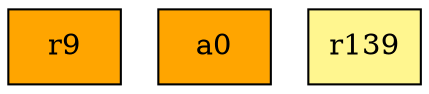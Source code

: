 digraph G {
rankdir=BT;ranksep="2.0";
"r9" [shape=record,fillcolor=orange,style=filled,label="{r9}"];
"a0" [shape=record,fillcolor=orange,style=filled,label="{a0}"];
"r139" [shape=record,fillcolor=khaki1,style=filled,label="{r139}"];
}